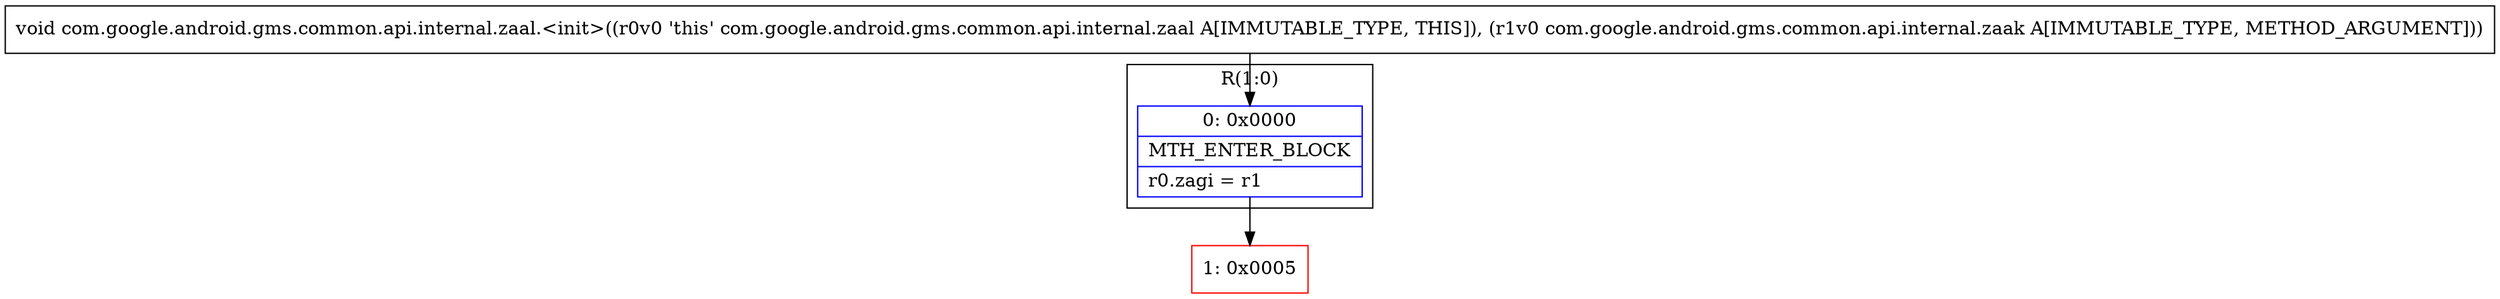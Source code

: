 digraph "CFG forcom.google.android.gms.common.api.internal.zaal.\<init\>(Lcom\/google\/android\/gms\/common\/api\/internal\/zaak;)V" {
subgraph cluster_Region_838663328 {
label = "R(1:0)";
node [shape=record,color=blue];
Node_0 [shape=record,label="{0\:\ 0x0000|MTH_ENTER_BLOCK\l|r0.zagi = r1\l}"];
}
Node_1 [shape=record,color=red,label="{1\:\ 0x0005}"];
MethodNode[shape=record,label="{void com.google.android.gms.common.api.internal.zaal.\<init\>((r0v0 'this' com.google.android.gms.common.api.internal.zaal A[IMMUTABLE_TYPE, THIS]), (r1v0 com.google.android.gms.common.api.internal.zaak A[IMMUTABLE_TYPE, METHOD_ARGUMENT])) }"];
MethodNode -> Node_0;
Node_0 -> Node_1;
}

